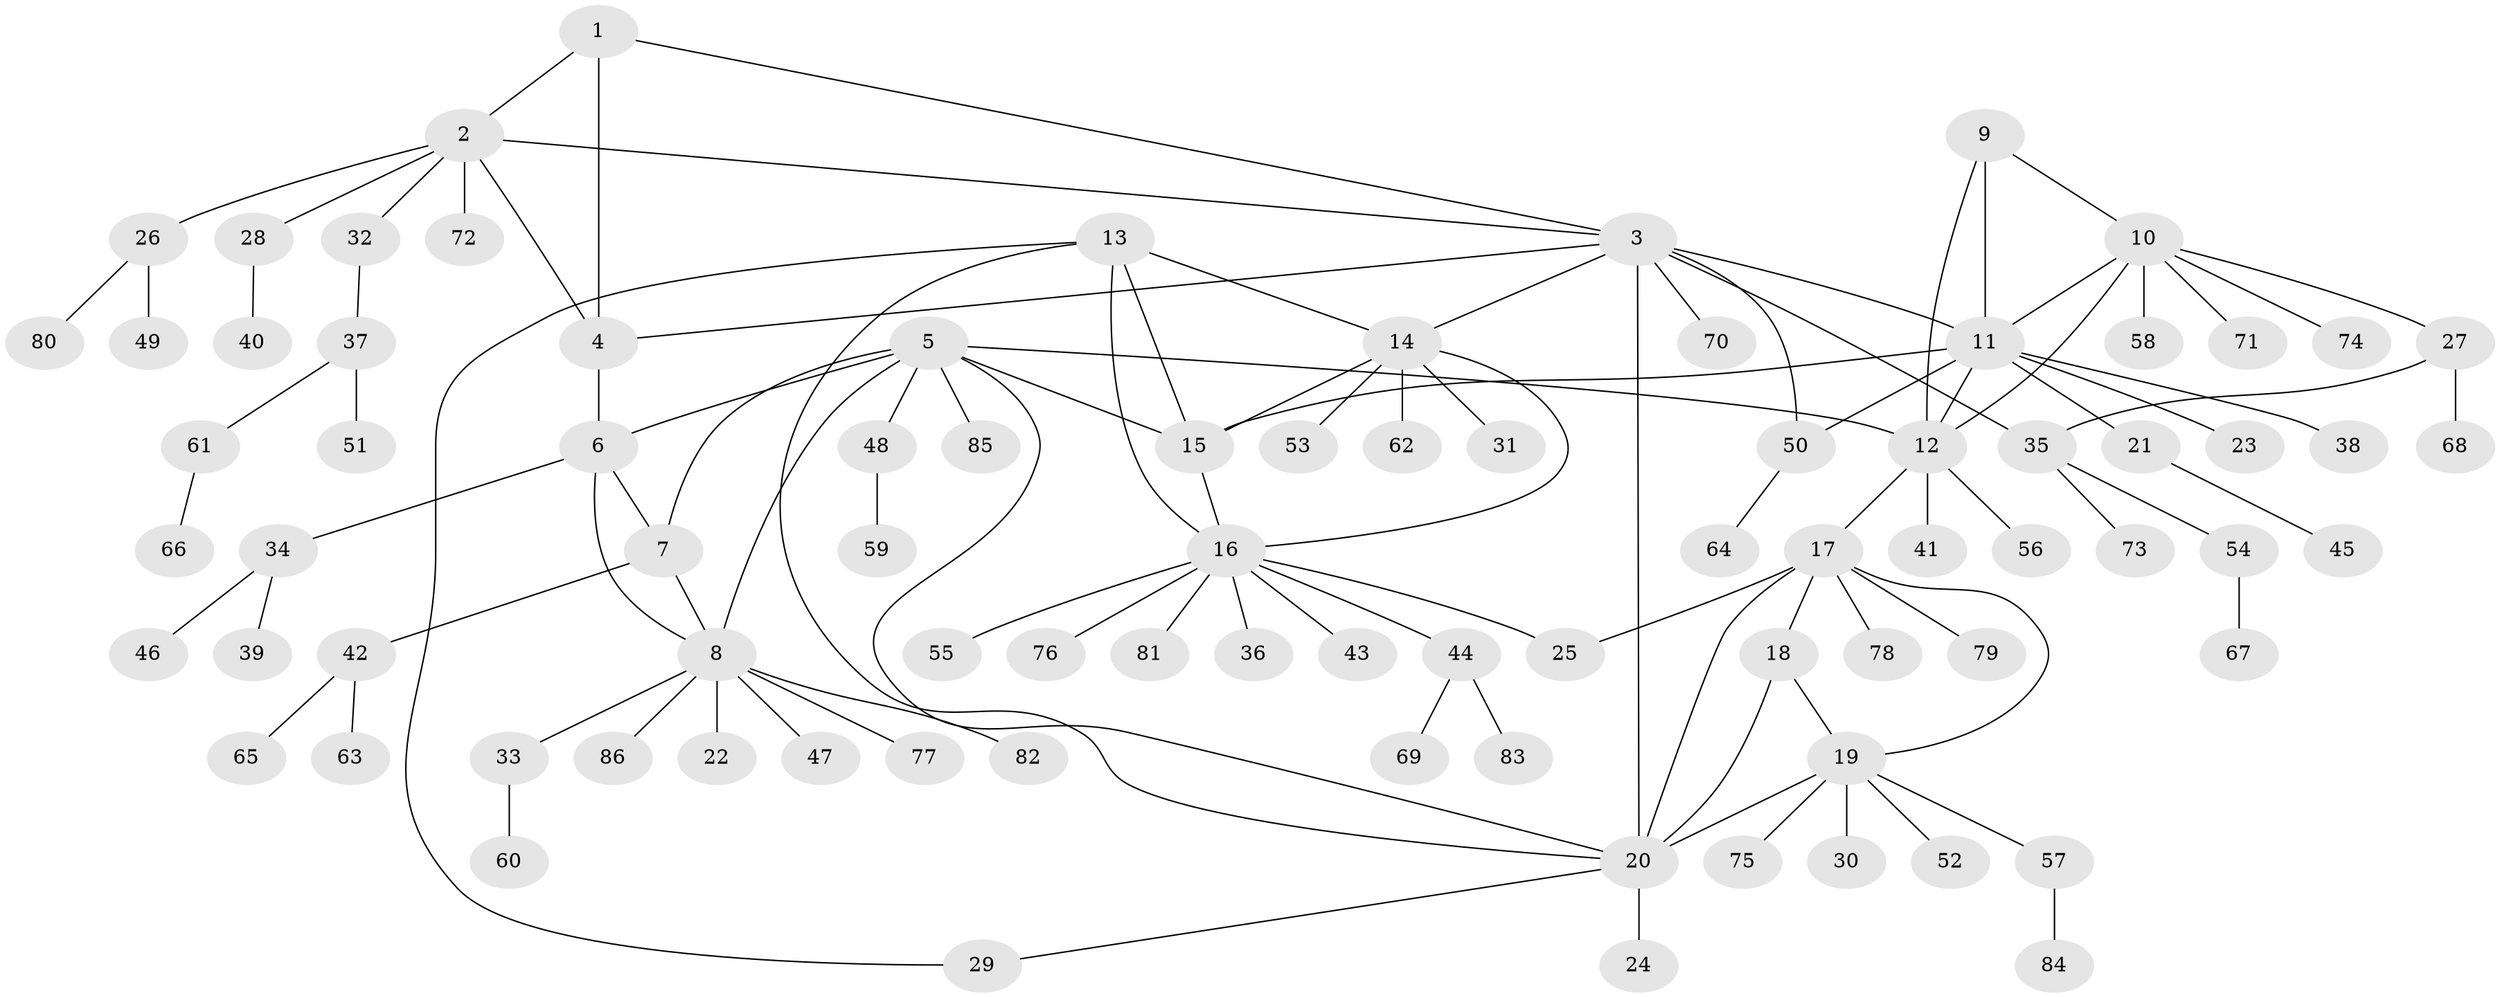 // Generated by graph-tools (version 1.1) at 2025/56/03/09/25 04:56:03]
// undirected, 86 vertices, 110 edges
graph export_dot {
graph [start="1"]
  node [color=gray90,style=filled];
  1;
  2;
  3;
  4;
  5;
  6;
  7;
  8;
  9;
  10;
  11;
  12;
  13;
  14;
  15;
  16;
  17;
  18;
  19;
  20;
  21;
  22;
  23;
  24;
  25;
  26;
  27;
  28;
  29;
  30;
  31;
  32;
  33;
  34;
  35;
  36;
  37;
  38;
  39;
  40;
  41;
  42;
  43;
  44;
  45;
  46;
  47;
  48;
  49;
  50;
  51;
  52;
  53;
  54;
  55;
  56;
  57;
  58;
  59;
  60;
  61;
  62;
  63;
  64;
  65;
  66;
  67;
  68;
  69;
  70;
  71;
  72;
  73;
  74;
  75;
  76;
  77;
  78;
  79;
  80;
  81;
  82;
  83;
  84;
  85;
  86;
  1 -- 2;
  1 -- 3;
  1 -- 4;
  2 -- 3;
  2 -- 4;
  2 -- 26;
  2 -- 28;
  2 -- 32;
  2 -- 72;
  3 -- 4;
  3 -- 11;
  3 -- 14;
  3 -- 20;
  3 -- 35;
  3 -- 50;
  3 -- 70;
  4 -- 6;
  5 -- 6;
  5 -- 7;
  5 -- 8;
  5 -- 12;
  5 -- 15;
  5 -- 20;
  5 -- 48;
  5 -- 85;
  6 -- 7;
  6 -- 8;
  6 -- 34;
  7 -- 8;
  7 -- 42;
  8 -- 22;
  8 -- 33;
  8 -- 47;
  8 -- 77;
  8 -- 82;
  8 -- 86;
  9 -- 10;
  9 -- 11;
  9 -- 12;
  10 -- 11;
  10 -- 12;
  10 -- 27;
  10 -- 58;
  10 -- 71;
  10 -- 74;
  11 -- 12;
  11 -- 15;
  11 -- 21;
  11 -- 23;
  11 -- 38;
  11 -- 50;
  12 -- 17;
  12 -- 41;
  12 -- 56;
  13 -- 14;
  13 -- 15;
  13 -- 16;
  13 -- 20;
  13 -- 29;
  14 -- 15;
  14 -- 16;
  14 -- 31;
  14 -- 53;
  14 -- 62;
  15 -- 16;
  16 -- 25;
  16 -- 36;
  16 -- 43;
  16 -- 44;
  16 -- 55;
  16 -- 76;
  16 -- 81;
  17 -- 18;
  17 -- 19;
  17 -- 20;
  17 -- 25;
  17 -- 78;
  17 -- 79;
  18 -- 19;
  18 -- 20;
  19 -- 20;
  19 -- 30;
  19 -- 52;
  19 -- 57;
  19 -- 75;
  20 -- 24;
  20 -- 29;
  21 -- 45;
  26 -- 49;
  26 -- 80;
  27 -- 35;
  27 -- 68;
  28 -- 40;
  32 -- 37;
  33 -- 60;
  34 -- 39;
  34 -- 46;
  35 -- 54;
  35 -- 73;
  37 -- 51;
  37 -- 61;
  42 -- 63;
  42 -- 65;
  44 -- 69;
  44 -- 83;
  48 -- 59;
  50 -- 64;
  54 -- 67;
  57 -- 84;
  61 -- 66;
}
